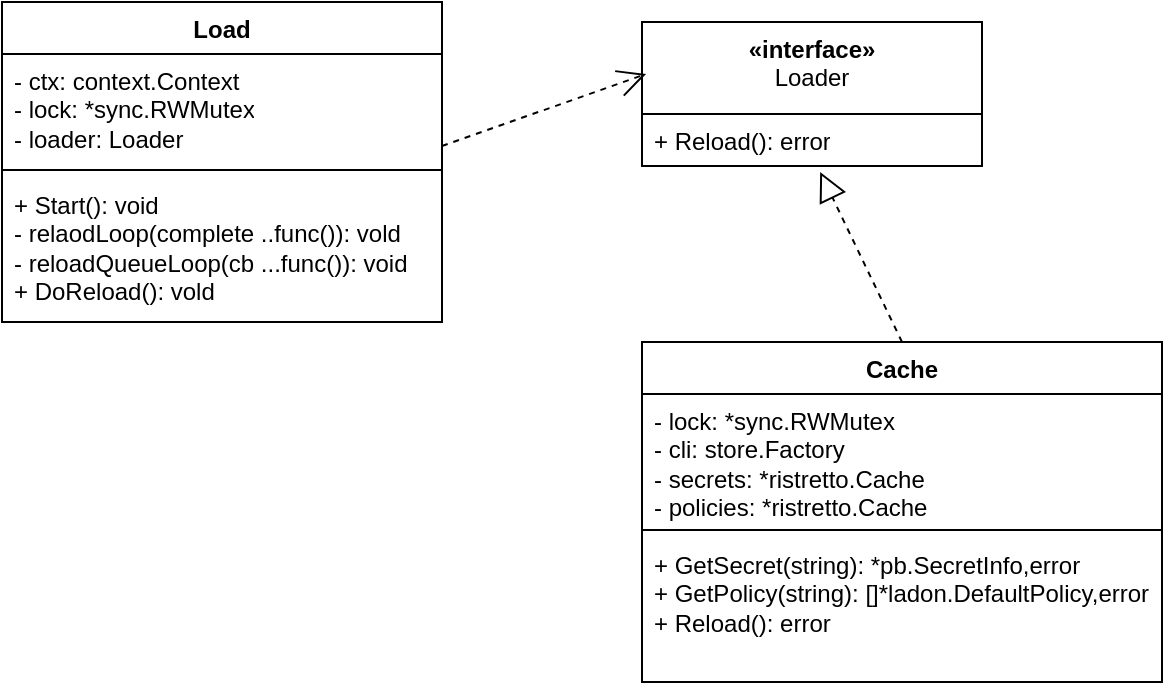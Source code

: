 <mxfile version="21.6.9" type="github">
  <diagram id="C5RBs43oDa-KdzZeNtuy" name="Page-1">
    <mxGraphModel dx="1546" dy="745" grid="1" gridSize="10" guides="1" tooltips="1" connect="1" arrows="1" fold="1" page="1" pageScale="1" pageWidth="827" pageHeight="1169" math="0" shadow="0">
      <root>
        <mxCell id="WIyWlLk6GJQsqaUBKTNV-0" />
        <mxCell id="WIyWlLk6GJQsqaUBKTNV-1" parent="WIyWlLk6GJQsqaUBKTNV-0" />
        <mxCell id="NupHFISYuJZDu5jpGn0y-0" value="Load" style="swimlane;fontStyle=1;align=center;verticalAlign=top;childLayout=stackLayout;horizontal=1;startSize=26;horizontalStack=0;resizeParent=1;resizeParentMax=0;resizeLast=0;collapsible=1;marginBottom=0;whiteSpace=wrap;html=1;" vertex="1" parent="WIyWlLk6GJQsqaUBKTNV-1">
          <mxGeometry x="120" y="130" width="220" height="160" as="geometry" />
        </mxCell>
        <mxCell id="NupHFISYuJZDu5jpGn0y-1" value="- ctx: context.Context&lt;br&gt;- lock: *sync.RWMutex&lt;br&gt;- loader: Loader" style="text;strokeColor=none;fillColor=none;align=left;verticalAlign=top;spacingLeft=4;spacingRight=4;overflow=hidden;rotatable=0;points=[[0,0.5],[1,0.5]];portConstraint=eastwest;whiteSpace=wrap;html=1;" vertex="1" parent="NupHFISYuJZDu5jpGn0y-0">
          <mxGeometry y="26" width="220" height="54" as="geometry" />
        </mxCell>
        <mxCell id="NupHFISYuJZDu5jpGn0y-2" value="" style="line;strokeWidth=1;fillColor=none;align=left;verticalAlign=middle;spacingTop=-1;spacingLeft=3;spacingRight=3;rotatable=0;labelPosition=right;points=[];portConstraint=eastwest;strokeColor=inherit;" vertex="1" parent="NupHFISYuJZDu5jpGn0y-0">
          <mxGeometry y="80" width="220" height="8" as="geometry" />
        </mxCell>
        <mxCell id="NupHFISYuJZDu5jpGn0y-3" value="+ Start(): void&lt;br&gt;- relaodLoop(complete ..func()): vold&lt;br&gt;- reloadQueueLoop(cb ...func()): void&lt;br&gt;+ DoReload(): vold" style="text;strokeColor=none;fillColor=none;align=left;verticalAlign=top;spacingLeft=4;spacingRight=4;overflow=hidden;rotatable=0;points=[[0,0.5],[1,0.5]];portConstraint=eastwest;whiteSpace=wrap;html=1;" vertex="1" parent="NupHFISYuJZDu5jpGn0y-0">
          <mxGeometry y="88" width="220" height="72" as="geometry" />
        </mxCell>
        <mxCell id="NupHFISYuJZDu5jpGn0y-10" value="«interface»&lt;br style=&quot;border-color: var(--border-color); font-weight: 400;&quot;&gt;&lt;span style=&quot;border-color: var(--border-color); font-weight: normal;&quot;&gt;Loader&lt;/span&gt;" style="swimlane;fontStyle=1;align=center;verticalAlign=top;childLayout=stackLayout;horizontal=1;startSize=46;horizontalStack=0;resizeParent=1;resizeParentMax=0;resizeLast=0;collapsible=1;marginBottom=0;whiteSpace=wrap;html=1;" vertex="1" parent="WIyWlLk6GJQsqaUBKTNV-1">
          <mxGeometry x="440" y="140" width="170" height="72" as="geometry" />
        </mxCell>
        <mxCell id="NupHFISYuJZDu5jpGn0y-13" value="+ Reload(): error" style="text;strokeColor=none;fillColor=none;align=left;verticalAlign=top;spacingLeft=4;spacingRight=4;overflow=hidden;rotatable=0;points=[[0,0.5],[1,0.5]];portConstraint=eastwest;whiteSpace=wrap;html=1;" vertex="1" parent="NupHFISYuJZDu5jpGn0y-10">
          <mxGeometry y="46" width="170" height="26" as="geometry" />
        </mxCell>
        <mxCell id="NupHFISYuJZDu5jpGn0y-14" value="" style="endArrow=open;endSize=12;dashed=1;html=1;rounded=0;exitX=1;exitY=0.852;exitDx=0;exitDy=0;exitPerimeter=0;entryX=0.012;entryY=0.361;entryDx=0;entryDy=0;entryPerimeter=0;" edge="1" parent="WIyWlLk6GJQsqaUBKTNV-1" source="NupHFISYuJZDu5jpGn0y-1" target="NupHFISYuJZDu5jpGn0y-10">
          <mxGeometry width="160" relative="1" as="geometry">
            <mxPoint x="330" y="380" as="sourcePoint" />
            <mxPoint x="490" y="380" as="targetPoint" />
          </mxGeometry>
        </mxCell>
        <mxCell id="NupHFISYuJZDu5jpGn0y-15" value="Cache" style="swimlane;fontStyle=1;align=center;verticalAlign=top;childLayout=stackLayout;horizontal=1;startSize=26;horizontalStack=0;resizeParent=1;resizeParentMax=0;resizeLast=0;collapsible=1;marginBottom=0;whiteSpace=wrap;html=1;" vertex="1" parent="WIyWlLk6GJQsqaUBKTNV-1">
          <mxGeometry x="440" y="300" width="260" height="170" as="geometry" />
        </mxCell>
        <mxCell id="NupHFISYuJZDu5jpGn0y-16" value="- lock: *sync.RWMutex&lt;br&gt;- cli: store.Factory&lt;br&gt;- secrets: *ristretto.Cache&lt;br&gt;- policies: *ristretto.Cache" style="text;strokeColor=none;fillColor=none;align=left;verticalAlign=top;spacingLeft=4;spacingRight=4;overflow=hidden;rotatable=0;points=[[0,0.5],[1,0.5]];portConstraint=eastwest;whiteSpace=wrap;html=1;" vertex="1" parent="NupHFISYuJZDu5jpGn0y-15">
          <mxGeometry y="26" width="260" height="64" as="geometry" />
        </mxCell>
        <mxCell id="NupHFISYuJZDu5jpGn0y-17" value="" style="line;strokeWidth=1;fillColor=none;align=left;verticalAlign=middle;spacingTop=-1;spacingLeft=3;spacingRight=3;rotatable=0;labelPosition=right;points=[];portConstraint=eastwest;strokeColor=inherit;" vertex="1" parent="NupHFISYuJZDu5jpGn0y-15">
          <mxGeometry y="90" width="260" height="8" as="geometry" />
        </mxCell>
        <mxCell id="NupHFISYuJZDu5jpGn0y-18" value="+ GetSecret(string): *pb.SecretInfo,error&lt;br&gt;+ GetPolicy(string): []*ladon.DefaultPolicy,error&lt;br&gt;+ Reload(): error" style="text;strokeColor=none;fillColor=none;align=left;verticalAlign=top;spacingLeft=4;spacingRight=4;overflow=hidden;rotatable=0;points=[[0,0.5],[1,0.5]];portConstraint=eastwest;whiteSpace=wrap;html=1;" vertex="1" parent="NupHFISYuJZDu5jpGn0y-15">
          <mxGeometry y="98" width="260" height="72" as="geometry" />
        </mxCell>
        <mxCell id="NupHFISYuJZDu5jpGn0y-19" value="" style="endArrow=block;dashed=1;endFill=0;endSize=12;html=1;rounded=0;entryX=0.524;entryY=1.115;entryDx=0;entryDy=0;entryPerimeter=0;exitX=0.5;exitY=0;exitDx=0;exitDy=0;" edge="1" parent="WIyWlLk6GJQsqaUBKTNV-1" source="NupHFISYuJZDu5jpGn0y-15" target="NupHFISYuJZDu5jpGn0y-13">
          <mxGeometry width="160" relative="1" as="geometry">
            <mxPoint x="330" y="380" as="sourcePoint" />
            <mxPoint x="490" y="380" as="targetPoint" />
          </mxGeometry>
        </mxCell>
      </root>
    </mxGraphModel>
  </diagram>
</mxfile>
